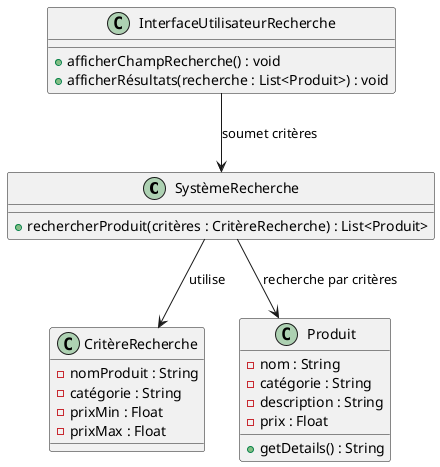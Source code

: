 @startuml
class SystèmeRecherche {
  + rechercherProduit(critères : CritèreRecherche) : List<Produit>
}

class CritèreRecherche {
  - nomProduit : String
  - catégorie : String
  - prixMin : Float
  - prixMax : Float
}

class InterfaceUtilisateurRecherche {
  + afficherChampRecherche() : void
  + afficherRésultats(recherche : List<Produit>) : void
}

class Produit {
  - nom : String
  - catégorie : String
  - description : String
  - prix : Float
  + getDetails() : String
}

InterfaceUtilisateurRecherche --> SystèmeRecherche : "soumet critères"
SystèmeRecherche --> Produit : "recherche par critères"
SystèmeRecherche --> CritèreRecherche : "utilise"
@enduml
